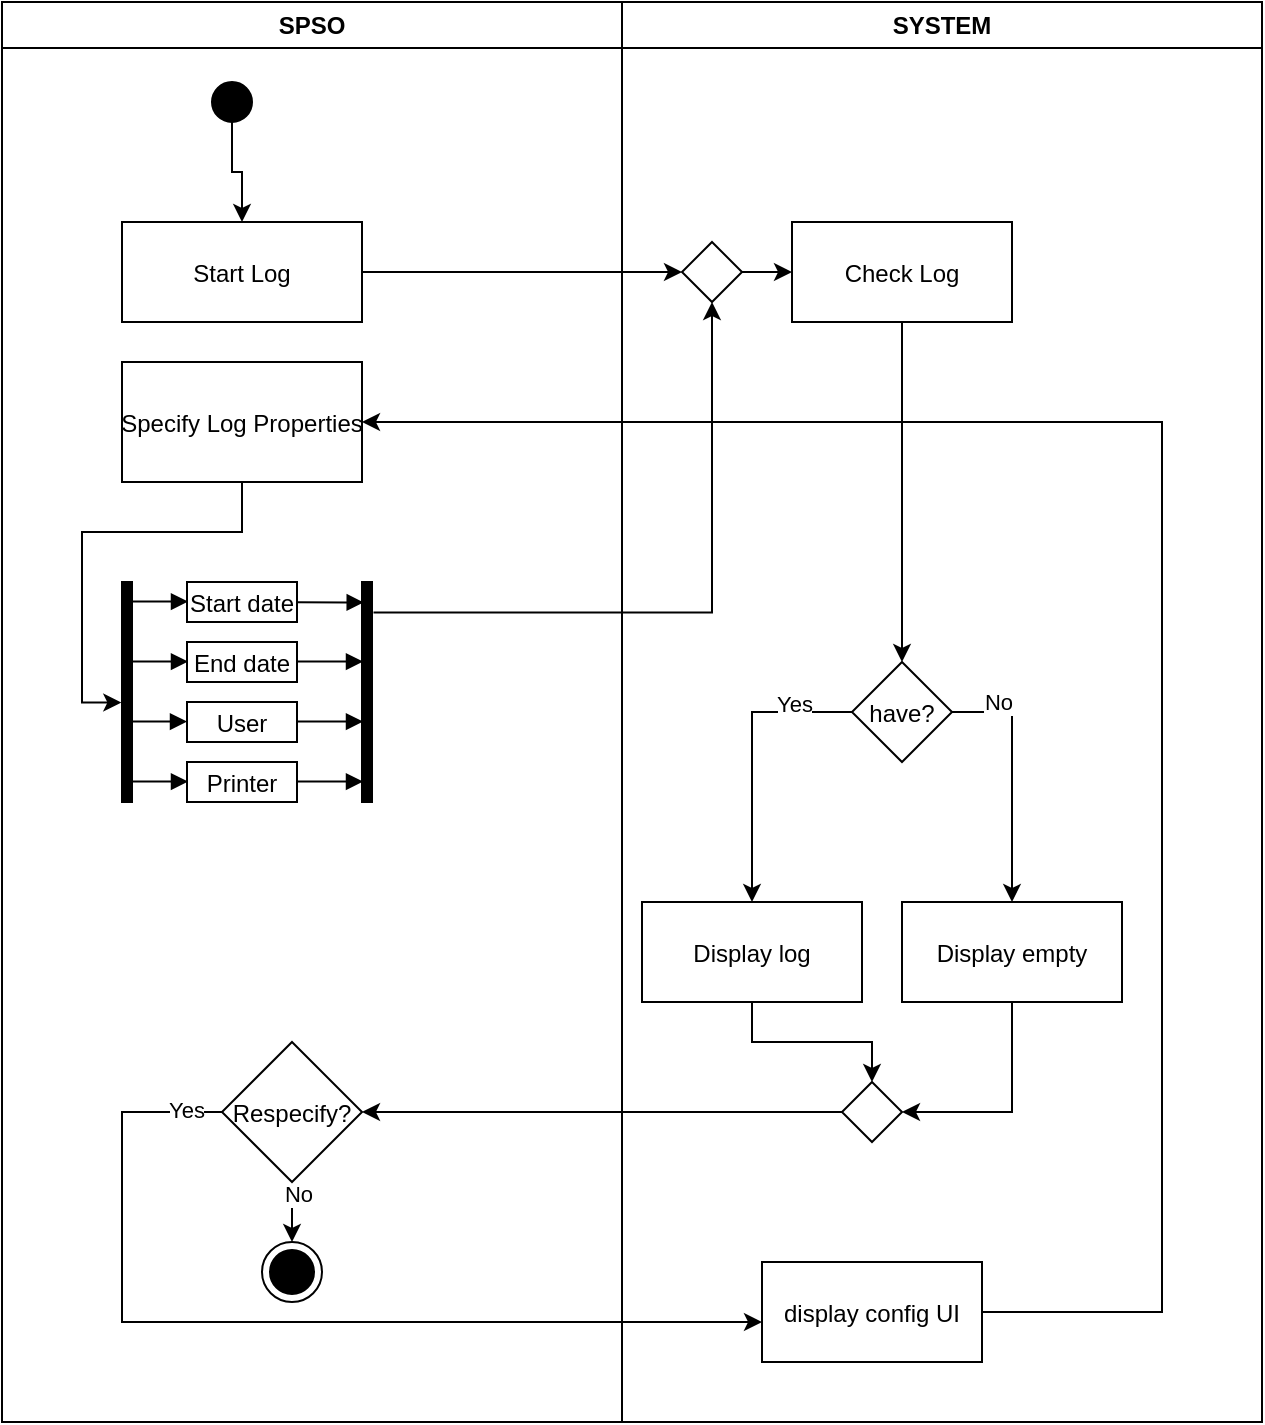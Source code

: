 <mxfile version="25.0.1">
  <diagram name="Page-1" id="kvMi2BXPW7Tf8lSBRtNX">
    <mxGraphModel dx="1426" dy="827" grid="1" gridSize="10" guides="1" tooltips="1" connect="1" arrows="1" fold="1" page="1" pageScale="1" pageWidth="850" pageHeight="1100" math="0" shadow="0">
      <root>
        <mxCell id="0" />
        <mxCell id="1" parent="0" />
        <mxCell id="GcK93VEjOKWXYyR5W1mf-1" value="SPSO" style="swimlane;whiteSpace=wrap;startSize=23;" vertex="1" parent="1">
          <mxGeometry x="110" y="60" width="310" height="710" as="geometry" />
        </mxCell>
        <mxCell id="GcK93VEjOKWXYyR5W1mf-2" value="Start Log" style="" vertex="1" parent="GcK93VEjOKWXYyR5W1mf-1">
          <mxGeometry x="60" y="110" width="120" height="50" as="geometry" />
        </mxCell>
        <mxCell id="GcK93VEjOKWXYyR5W1mf-3" value="Specify Log Properties" style="" vertex="1" parent="GcK93VEjOKWXYyR5W1mf-1">
          <mxGeometry x="60" y="180" width="120" height="60" as="geometry" />
        </mxCell>
        <mxCell id="GcK93VEjOKWXYyR5W1mf-4" value="" style="html=1;points=[];perimeter=orthogonalPerimeter;fillColor=strokeColor;" vertex="1" parent="GcK93VEjOKWXYyR5W1mf-1">
          <mxGeometry x="60" y="290" width="5" height="110" as="geometry" />
        </mxCell>
        <mxCell id="GcK93VEjOKWXYyR5W1mf-5" value="End date" style="" vertex="1" parent="GcK93VEjOKWXYyR5W1mf-1">
          <mxGeometry x="92.5" y="320" width="55" height="20" as="geometry" />
        </mxCell>
        <mxCell id="GcK93VEjOKWXYyR5W1mf-6" value="User" style="" vertex="1" parent="GcK93VEjOKWXYyR5W1mf-1">
          <mxGeometry x="92.5" y="350" width="55" height="20" as="geometry" />
        </mxCell>
        <mxCell id="GcK93VEjOKWXYyR5W1mf-7" value="Printer" style="" vertex="1" parent="GcK93VEjOKWXYyR5W1mf-1">
          <mxGeometry x="92.5" y="380" width="55" height="20" as="geometry" />
        </mxCell>
        <mxCell id="GcK93VEjOKWXYyR5W1mf-8" value="Start date" style="" vertex="1" parent="GcK93VEjOKWXYyR5W1mf-1">
          <mxGeometry x="92.5" y="290" width="55" height="20" as="geometry" />
        </mxCell>
        <mxCell id="GcK93VEjOKWXYyR5W1mf-9" value="" style="html=1;verticalAlign=bottom;labelBackgroundColor=none;endArrow=block;endFill=1;rounded=0;entryX=0.171;entryY=0.093;entryDx=0;entryDy=0;entryPerimeter=0;" edge="1" parent="GcK93VEjOKWXYyR5W1mf-1">
          <mxGeometry width="160" relative="1" as="geometry">
            <mxPoint x="147.5" y="329.76" as="sourcePoint" />
            <mxPoint x="180.5" y="329.76" as="targetPoint" />
          </mxGeometry>
        </mxCell>
        <mxCell id="GcK93VEjOKWXYyR5W1mf-10" value="" style="html=1;verticalAlign=bottom;labelBackgroundColor=none;endArrow=block;endFill=1;rounded=0;entryX=0.171;entryY=0.093;entryDx=0;entryDy=0;entryPerimeter=0;" edge="1" parent="GcK93VEjOKWXYyR5W1mf-1">
          <mxGeometry width="160" relative="1" as="geometry">
            <mxPoint x="147.5" y="359.76" as="sourcePoint" />
            <mxPoint x="180.5" y="359.76" as="targetPoint" />
          </mxGeometry>
        </mxCell>
        <mxCell id="GcK93VEjOKWXYyR5W1mf-11" value="" style="html=1;verticalAlign=bottom;labelBackgroundColor=none;endArrow=block;endFill=1;rounded=0;entryX=0.171;entryY=0.093;entryDx=0;entryDy=0;entryPerimeter=0;" edge="1" parent="GcK93VEjOKWXYyR5W1mf-1">
          <mxGeometry width="160" relative="1" as="geometry">
            <mxPoint x="147.5" y="389.76" as="sourcePoint" />
            <mxPoint x="180.5" y="389.76" as="targetPoint" />
          </mxGeometry>
        </mxCell>
        <mxCell id="GcK93VEjOKWXYyR5W1mf-12" value="" style="html=1;verticalAlign=bottom;labelBackgroundColor=none;endArrow=block;endFill=1;rounded=0;entryX=0.171;entryY=0.093;entryDx=0;entryDy=0;entryPerimeter=0;" edge="1" parent="GcK93VEjOKWXYyR5W1mf-1">
          <mxGeometry width="160" relative="1" as="geometry">
            <mxPoint x="60" y="329.76" as="sourcePoint" />
            <mxPoint x="93" y="329.76" as="targetPoint" />
          </mxGeometry>
        </mxCell>
        <mxCell id="GcK93VEjOKWXYyR5W1mf-13" value="" style="html=1;verticalAlign=bottom;labelBackgroundColor=none;endArrow=block;endFill=1;rounded=0;entryX=0.171;entryY=0.093;entryDx=0;entryDy=0;entryPerimeter=0;" edge="1" parent="GcK93VEjOKWXYyR5W1mf-1">
          <mxGeometry width="160" relative="1" as="geometry">
            <mxPoint x="59.5" y="359.76" as="sourcePoint" />
            <mxPoint x="92.5" y="359.76" as="targetPoint" />
          </mxGeometry>
        </mxCell>
        <mxCell id="GcK93VEjOKWXYyR5W1mf-14" value="" style="html=1;verticalAlign=bottom;labelBackgroundColor=none;endArrow=block;endFill=1;rounded=0;entryX=0.171;entryY=0.093;entryDx=0;entryDy=0;entryPerimeter=0;" edge="1" parent="GcK93VEjOKWXYyR5W1mf-1">
          <mxGeometry width="160" relative="1" as="geometry">
            <mxPoint x="60" y="389.76" as="sourcePoint" />
            <mxPoint x="93" y="389.76" as="targetPoint" />
          </mxGeometry>
        </mxCell>
        <mxCell id="GcK93VEjOKWXYyR5W1mf-15" value="" style="html=1;verticalAlign=bottom;labelBackgroundColor=none;endArrow=block;endFill=1;rounded=0;entryX=0.171;entryY=0.093;entryDx=0;entryDy=0;entryPerimeter=0;" edge="1" parent="GcK93VEjOKWXYyR5W1mf-1">
          <mxGeometry width="160" relative="1" as="geometry">
            <mxPoint x="60" y="299.76" as="sourcePoint" />
            <mxPoint x="93" y="299.76" as="targetPoint" />
          </mxGeometry>
        </mxCell>
        <mxCell id="GcK93VEjOKWXYyR5W1mf-16" style="edgeStyle=orthogonalEdgeStyle;rounded=0;orthogonalLoop=1;jettySize=auto;html=1;entryX=-0.067;entryY=0.548;entryDx=0;entryDy=0;entryPerimeter=0;" edge="1" parent="GcK93VEjOKWXYyR5W1mf-1" source="GcK93VEjOKWXYyR5W1mf-3" target="GcK93VEjOKWXYyR5W1mf-4">
          <mxGeometry relative="1" as="geometry" />
        </mxCell>
        <mxCell id="GcK93VEjOKWXYyR5W1mf-17" style="edgeStyle=orthogonalEdgeStyle;rounded=0;orthogonalLoop=1;jettySize=auto;html=1;exitX=0.5;exitY=1;exitDx=0;exitDy=0;entryX=0.5;entryY=0;entryDx=0;entryDy=0;" edge="1" parent="GcK93VEjOKWXYyR5W1mf-1" source="GcK93VEjOKWXYyR5W1mf-19" target="GcK93VEjOKWXYyR5W1mf-20">
          <mxGeometry relative="1" as="geometry" />
        </mxCell>
        <mxCell id="GcK93VEjOKWXYyR5W1mf-18" value="No" style="edgeLabel;html=1;align=center;verticalAlign=middle;resizable=0;points=[];" vertex="1" connectable="0" parent="GcK93VEjOKWXYyR5W1mf-17">
          <mxGeometry x="-0.6" y="3" relative="1" as="geometry">
            <mxPoint as="offset" />
          </mxGeometry>
        </mxCell>
        <mxCell id="GcK93VEjOKWXYyR5W1mf-19" value="Respecify?" style="rhombus;" vertex="1" parent="GcK93VEjOKWXYyR5W1mf-1">
          <mxGeometry x="110" y="520" width="70" height="70" as="geometry" />
        </mxCell>
        <mxCell id="GcK93VEjOKWXYyR5W1mf-20" value="" style="ellipse;html=1;shape=endState;fillColor=strokeColor;" vertex="1" parent="GcK93VEjOKWXYyR5W1mf-1">
          <mxGeometry x="130" y="620" width="30" height="30" as="geometry" />
        </mxCell>
        <mxCell id="GcK93VEjOKWXYyR5W1mf-21" style="edgeStyle=orthogonalEdgeStyle;rounded=0;orthogonalLoop=1;jettySize=auto;html=1;exitX=0.5;exitY=1;exitDx=0;exitDy=0;" edge="1" parent="GcK93VEjOKWXYyR5W1mf-1" source="GcK93VEjOKWXYyR5W1mf-22" target="GcK93VEjOKWXYyR5W1mf-2">
          <mxGeometry relative="1" as="geometry" />
        </mxCell>
        <mxCell id="GcK93VEjOKWXYyR5W1mf-22" value="" style="ellipse;fillColor=strokeColor;html=1;" vertex="1" parent="GcK93VEjOKWXYyR5W1mf-1">
          <mxGeometry x="105" y="40" width="20" height="20" as="geometry" />
        </mxCell>
        <mxCell id="GcK93VEjOKWXYyR5W1mf-23" value="SYSTEM" style="swimlane;whiteSpace=wrap" vertex="1" parent="1">
          <mxGeometry x="420" y="60" width="320" height="710" as="geometry" />
        </mxCell>
        <mxCell id="GcK93VEjOKWXYyR5W1mf-24" style="edgeStyle=orthogonalEdgeStyle;rounded=0;orthogonalLoop=1;jettySize=auto;html=1;exitX=0.5;exitY=1;exitDx=0;exitDy=0;entryX=0.5;entryY=0;entryDx=0;entryDy=0;" edge="1" parent="GcK93VEjOKWXYyR5W1mf-23" source="GcK93VEjOKWXYyR5W1mf-25" target="GcK93VEjOKWXYyR5W1mf-30">
          <mxGeometry relative="1" as="geometry" />
        </mxCell>
        <mxCell id="GcK93VEjOKWXYyR5W1mf-25" value="Check Log" style="" vertex="1" parent="GcK93VEjOKWXYyR5W1mf-23">
          <mxGeometry x="85" y="110" width="110" height="50" as="geometry" />
        </mxCell>
        <mxCell id="GcK93VEjOKWXYyR5W1mf-26" style="edgeStyle=orthogonalEdgeStyle;rounded=0;orthogonalLoop=1;jettySize=auto;html=1;exitX=0;exitY=0.5;exitDx=0;exitDy=0;" edge="1" parent="GcK93VEjOKWXYyR5W1mf-23" source="GcK93VEjOKWXYyR5W1mf-30" target="GcK93VEjOKWXYyR5W1mf-34">
          <mxGeometry relative="1" as="geometry" />
        </mxCell>
        <mxCell id="GcK93VEjOKWXYyR5W1mf-27" value="Yes" style="edgeLabel;html=1;align=center;verticalAlign=middle;resizable=0;points=[];" vertex="1" connectable="0" parent="GcK93VEjOKWXYyR5W1mf-26">
          <mxGeometry x="-0.6" y="-4" relative="1" as="geometry">
            <mxPoint as="offset" />
          </mxGeometry>
        </mxCell>
        <mxCell id="GcK93VEjOKWXYyR5W1mf-28" style="edgeStyle=orthogonalEdgeStyle;rounded=0;orthogonalLoop=1;jettySize=auto;html=1;exitX=1;exitY=0.5;exitDx=0;exitDy=0;" edge="1" parent="GcK93VEjOKWXYyR5W1mf-23" source="GcK93VEjOKWXYyR5W1mf-30" target="GcK93VEjOKWXYyR5W1mf-32">
          <mxGeometry relative="1" as="geometry" />
        </mxCell>
        <mxCell id="GcK93VEjOKWXYyR5W1mf-29" value="No" style="edgeLabel;html=1;align=center;verticalAlign=middle;resizable=0;points=[];" vertex="1" connectable="0" parent="GcK93VEjOKWXYyR5W1mf-28">
          <mxGeometry x="-0.783" y="1" relative="1" as="geometry">
            <mxPoint x="9" y="-4" as="offset" />
          </mxGeometry>
        </mxCell>
        <mxCell id="GcK93VEjOKWXYyR5W1mf-30" value="have?" style="rhombus;" vertex="1" parent="GcK93VEjOKWXYyR5W1mf-23">
          <mxGeometry x="115" y="330" width="50" height="50" as="geometry" />
        </mxCell>
        <mxCell id="GcK93VEjOKWXYyR5W1mf-31" style="edgeStyle=orthogonalEdgeStyle;rounded=0;orthogonalLoop=1;jettySize=auto;html=1;exitX=0.5;exitY=1;exitDx=0;exitDy=0;entryX=1;entryY=0.5;entryDx=0;entryDy=0;" edge="1" parent="GcK93VEjOKWXYyR5W1mf-23" source="GcK93VEjOKWXYyR5W1mf-32" target="GcK93VEjOKWXYyR5W1mf-35">
          <mxGeometry relative="1" as="geometry" />
        </mxCell>
        <mxCell id="GcK93VEjOKWXYyR5W1mf-32" value="Display empty" style="" vertex="1" parent="GcK93VEjOKWXYyR5W1mf-23">
          <mxGeometry x="140" y="450" width="110" height="50" as="geometry" />
        </mxCell>
        <mxCell id="GcK93VEjOKWXYyR5W1mf-33" style="edgeStyle=orthogonalEdgeStyle;rounded=0;orthogonalLoop=1;jettySize=auto;html=1;exitX=0.5;exitY=1;exitDx=0;exitDy=0;entryX=0.5;entryY=0;entryDx=0;entryDy=0;" edge="1" parent="GcK93VEjOKWXYyR5W1mf-23" source="GcK93VEjOKWXYyR5W1mf-34" target="GcK93VEjOKWXYyR5W1mf-35">
          <mxGeometry relative="1" as="geometry" />
        </mxCell>
        <mxCell id="GcK93VEjOKWXYyR5W1mf-34" value="Display log" style="" vertex="1" parent="GcK93VEjOKWXYyR5W1mf-23">
          <mxGeometry x="10" y="450" width="110" height="50" as="geometry" />
        </mxCell>
        <mxCell id="GcK93VEjOKWXYyR5W1mf-35" value="" style="rhombus;" vertex="1" parent="GcK93VEjOKWXYyR5W1mf-23">
          <mxGeometry x="110" y="540" width="30" height="30" as="geometry" />
        </mxCell>
        <mxCell id="GcK93VEjOKWXYyR5W1mf-36" value="display config UI" style="" vertex="1" parent="GcK93VEjOKWXYyR5W1mf-23">
          <mxGeometry x="70" y="630" width="110" height="50" as="geometry" />
        </mxCell>
        <mxCell id="GcK93VEjOKWXYyR5W1mf-37" style="edgeStyle=orthogonalEdgeStyle;rounded=0;orthogonalLoop=1;jettySize=auto;html=1;exitX=1;exitY=0.5;exitDx=0;exitDy=0;" edge="1" parent="GcK93VEjOKWXYyR5W1mf-23" source="GcK93VEjOKWXYyR5W1mf-38" target="GcK93VEjOKWXYyR5W1mf-25">
          <mxGeometry relative="1" as="geometry" />
        </mxCell>
        <mxCell id="GcK93VEjOKWXYyR5W1mf-38" value="" style="rhombus;" vertex="1" parent="GcK93VEjOKWXYyR5W1mf-23">
          <mxGeometry x="30" y="120" width="30" height="30" as="geometry" />
        </mxCell>
        <mxCell id="GcK93VEjOKWXYyR5W1mf-39" style="edgeStyle=orthogonalEdgeStyle;rounded=0;orthogonalLoop=1;jettySize=auto;html=1;exitX=1;exitY=0.5;exitDx=0;exitDy=0;entryX=0;entryY=0.5;entryDx=0;entryDy=0;" edge="1" parent="1" source="GcK93VEjOKWXYyR5W1mf-2" target="GcK93VEjOKWXYyR5W1mf-38">
          <mxGeometry relative="1" as="geometry" />
        </mxCell>
        <mxCell id="GcK93VEjOKWXYyR5W1mf-40" value="" style="html=1;points=[];perimeter=orthogonalPerimeter;fillColor=strokeColor;" vertex="1" parent="1">
          <mxGeometry x="290" y="350" width="5" height="110" as="geometry" />
        </mxCell>
        <mxCell id="GcK93VEjOKWXYyR5W1mf-41" value="" style="html=1;verticalAlign=bottom;labelBackgroundColor=none;endArrow=block;endFill=1;rounded=0;entryX=0.171;entryY=0.093;entryDx=0;entryDy=0;entryPerimeter=0;" edge="1" parent="1" source="GcK93VEjOKWXYyR5W1mf-8" target="GcK93VEjOKWXYyR5W1mf-40">
          <mxGeometry width="160" relative="1" as="geometry">
            <mxPoint x="160" y="420" as="sourcePoint" />
            <mxPoint x="320" y="420" as="targetPoint" />
          </mxGeometry>
        </mxCell>
        <mxCell id="GcK93VEjOKWXYyR5W1mf-42" style="edgeStyle=orthogonalEdgeStyle;rounded=0;orthogonalLoop=1;jettySize=auto;html=1;exitX=0;exitY=0.5;exitDx=0;exitDy=0;entryX=1;entryY=0.5;entryDx=0;entryDy=0;" edge="1" parent="1" source="GcK93VEjOKWXYyR5W1mf-35" target="GcK93VEjOKWXYyR5W1mf-19">
          <mxGeometry relative="1" as="geometry" />
        </mxCell>
        <mxCell id="GcK93VEjOKWXYyR5W1mf-43" style="edgeStyle=orthogonalEdgeStyle;rounded=0;orthogonalLoop=1;jettySize=auto;html=1;exitX=0;exitY=0.5;exitDx=0;exitDy=0;" edge="1" parent="1" source="GcK93VEjOKWXYyR5W1mf-19" target="GcK93VEjOKWXYyR5W1mf-36">
          <mxGeometry relative="1" as="geometry">
            <mxPoint x="460" y="700" as="targetPoint" />
            <Array as="points">
              <mxPoint x="170" y="615" />
              <mxPoint x="170" y="720" />
            </Array>
          </mxGeometry>
        </mxCell>
        <mxCell id="GcK93VEjOKWXYyR5W1mf-44" value="Yes" style="edgeLabel;html=1;align=center;verticalAlign=middle;resizable=0;points=[];" vertex="1" connectable="0" parent="GcK93VEjOKWXYyR5W1mf-43">
          <mxGeometry x="-0.922" y="-1" relative="1" as="geometry">
            <mxPoint as="offset" />
          </mxGeometry>
        </mxCell>
        <mxCell id="GcK93VEjOKWXYyR5W1mf-45" style="edgeStyle=orthogonalEdgeStyle;rounded=0;orthogonalLoop=1;jettySize=auto;html=1;exitX=1;exitY=0.5;exitDx=0;exitDy=0;entryX=1;entryY=0.5;entryDx=0;entryDy=0;" edge="1" parent="1" source="GcK93VEjOKWXYyR5W1mf-36" target="GcK93VEjOKWXYyR5W1mf-3">
          <mxGeometry relative="1" as="geometry">
            <Array as="points">
              <mxPoint x="690" y="715" />
              <mxPoint x="690" y="270" />
            </Array>
          </mxGeometry>
        </mxCell>
        <mxCell id="GcK93VEjOKWXYyR5W1mf-46" style="edgeStyle=orthogonalEdgeStyle;rounded=0;orthogonalLoop=1;jettySize=auto;html=1;exitX=1.15;exitY=0.139;exitDx=0;exitDy=0;entryX=0.5;entryY=1;entryDx=0;entryDy=0;exitPerimeter=0;" edge="1" parent="1" source="GcK93VEjOKWXYyR5W1mf-40" target="GcK93VEjOKWXYyR5W1mf-38">
          <mxGeometry relative="1" as="geometry">
            <mxPoint x="400" y="365" as="sourcePoint" />
          </mxGeometry>
        </mxCell>
      </root>
    </mxGraphModel>
  </diagram>
</mxfile>
